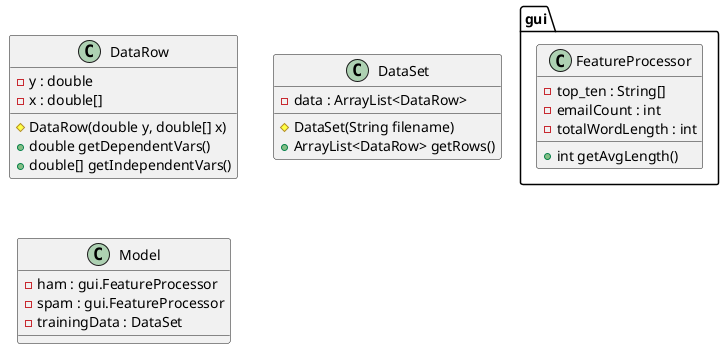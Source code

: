 @startuml "Email Sorter"


class DataRow {
    -y : double
    -x : double[]
    #DataRow(double y, double[] x)
    +double getDependentVars()
    +double[] getIndependentVars()
}

class DataSet {
    -data : ArrayList<DataRow>
    #DataSet(String filename)
    +ArrayList<DataRow> getRows()
}

class gui.FeatureProcessor {
    -top_ten : String[]
    -emailCount : int
    -totalWordLength : int
    +int getAvgLength()
}

class Model {
    -ham : gui.FeatureProcessor
    -spam : gui.FeatureProcessor
    -trainingData : DataSet
}

@enduml